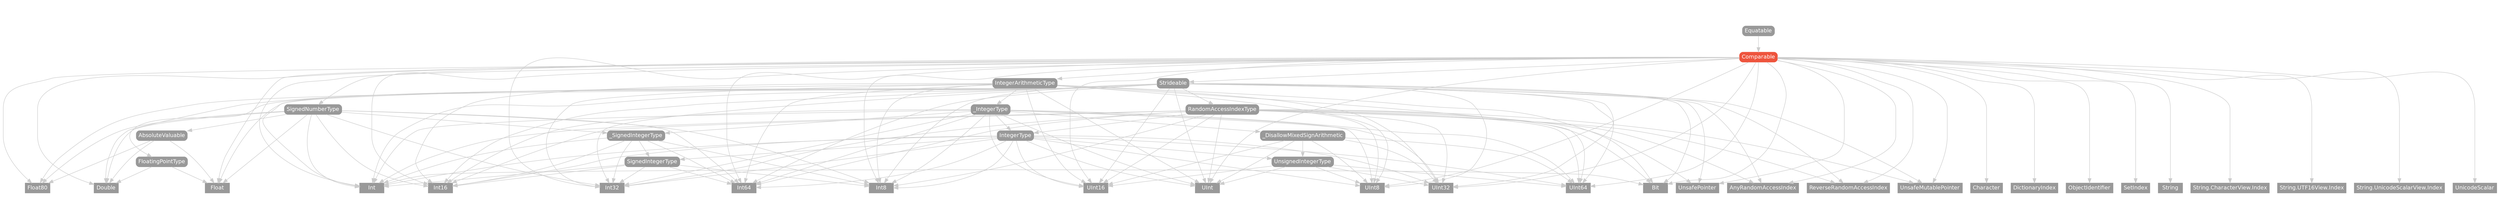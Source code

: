 strict digraph "Comparable - Type Hierarchy - SwiftDoc.org" {
    pad="0.1,0.8"
    node [shape=box, style="filled,rounded", color="#999999", fillcolor="#999999", fontcolor=white, fontname=Helvetica, fontnames="Helvetica,sansserif", fontsize=12, margin="0.07,0.05", height="0.3"]
    edge [color="#cccccc"]
    "AbsoluteValuable" [URL="/protocol/AbsoluteValuable/"]
    "AnyRandomAccessIndex" [URL="/type/AnyRandomAccessIndex/", style=filled]
    "Bit" [URL="/type/Bit/", style=filled]
    "Character" [URL="/type/Character/", style=filled]
    "Comparable" [URL="/protocol/Comparable/", style="filled,rounded", fillcolor="#ee543d", color="#ee543d"]
    "DictionaryIndex" [URL="/type/DictionaryIndex/", style=filled]
    "Double" [URL="/type/Double/", style=filled]
    "Equatable" [URL="/protocol/Equatable/"]
    "Float" [URL="/type/Float/", style=filled]
    "Float80" [URL="/type/Float80/", style=filled]
    "FloatingPointType" [URL="/protocol/FloatingPointType/"]
    "Int" [URL="/type/Int/", style=filled]
    "Int16" [URL="/type/Int16/", style=filled]
    "Int32" [URL="/type/Int32/", style=filled]
    "Int64" [URL="/type/Int64/", style=filled]
    "Int8" [URL="/type/Int8/", style=filled]
    "IntegerArithmeticType" [URL="/protocol/IntegerArithmeticType/"]
    "IntegerType" [URL="/protocol/IntegerType/"]
    "ObjectIdentifier" [URL="/type/ObjectIdentifier/", style=filled]
    "RandomAccessIndexType" [URL="/protocol/RandomAccessIndexType/"]
    "ReverseRandomAccessIndex" [URL="/type/ReverseRandomAccessIndex/", style=filled]
    "SetIndex" [URL="/type/SetIndex/", style=filled]
    "SignedIntegerType" [URL="/protocol/SignedIntegerType/"]
    "SignedNumberType" [URL="/protocol/SignedNumberType/"]
    "Strideable" [URL="/protocol/Strideable/"]
    "String" [URL="/type/String/", style=filled]
    "String.CharacterView.Index" [URL="/type/String.CharacterView.Index/", style=filled]
    "String.UTF16View.Index" [URL="/type/String.UTF16View.Index/", style=filled]
    "String.UnicodeScalarView.Index" [URL="/type/String.UnicodeScalarView.Index/", style=filled]
    "UInt" [URL="/type/UInt/", style=filled]
    "UInt16" [URL="/type/UInt16/", style=filled]
    "UInt32" [URL="/type/UInt32/", style=filled]
    "UInt64" [URL="/type/UInt64/", style=filled]
    "UInt8" [URL="/type/UInt8/", style=filled]
    "UnicodeScalar" [URL="/type/UnicodeScalar/", style=filled]
    "UnsafeMutablePointer" [URL="/type/UnsafeMutablePointer/", style=filled]
    "UnsafePointer" [URL="/type/UnsafePointer/", style=filled]
    "UnsignedIntegerType" [URL="/protocol/UnsignedIntegerType/"]
    "_DisallowMixedSignArithmetic" [URL="/protocol/_DisallowMixedSignArithmetic/"]
    "_IntegerType" [URL="/protocol/_IntegerType/"]
    "_SignedIntegerType" [URL="/protocol/_SignedIntegerType/"]    "Comparable" -> "AnyRandomAccessIndex"
    "Comparable" -> "Bit"
    "Comparable" -> "Character"
    "Comparable" -> "DictionaryIndex"
    "Comparable" -> "Double"
    "Comparable" -> "Float"
    "Comparable" -> "Float80"
    "Comparable" -> "Int"
    "Comparable" -> "Int16"
    "Comparable" -> "Int32"
    "Comparable" -> "Int64"
    "Comparable" -> "Int8"
    "Comparable" -> "IntegerArithmeticType"
    "Comparable" -> "ObjectIdentifier"
    "Comparable" -> "ReverseRandomAccessIndex"
    "Comparable" -> "SetIndex"
    "Comparable" -> "SignedNumberType"
    "Comparable" -> "Strideable"
    "Comparable" -> "String"
    "Comparable" -> "UInt"
    "Comparable" -> "UInt16"
    "Comparable" -> "UInt32"
    "Comparable" -> "UInt64"
    "Comparable" -> "UInt8"
    "Comparable" -> "UnicodeScalar"
    "Comparable" -> "UnsafeMutablePointer"
    "Comparable" -> "UnsafePointer"
    "Comparable" -> "String.CharacterView.Index"
    "Comparable" -> "String.UnicodeScalarView.Index"
    "Comparable" -> "String.UTF16View.Index"
    "Int" -> "Bit"
    "IntegerArithmeticType" -> "Bit"
    "IntegerArithmeticType" -> "Int"
    "IntegerArithmeticType" -> "Int16"
    "IntegerArithmeticType" -> "Int32"
    "IntegerArithmeticType" -> "Int64"
    "IntegerArithmeticType" -> "Int8"
    "IntegerArithmeticType" -> "UInt"
    "IntegerArithmeticType" -> "UInt16"
    "IntegerArithmeticType" -> "UInt32"
    "IntegerArithmeticType" -> "UInt64"
    "IntegerArithmeticType" -> "UInt8"
    "IntegerArithmeticType" -> "_IntegerType"
    "Int" -> "Bit"
    "_IntegerType" -> "Int"
    "_IntegerType" -> "Int16"
    "_IntegerType" -> "Int32"
    "_IntegerType" -> "Int64"
    "_IntegerType" -> "Int8"
    "_IntegerType" -> "IntegerType"
    "_IntegerType" -> "UInt"
    "_IntegerType" -> "UInt16"
    "_IntegerType" -> "UInt32"
    "_IntegerType" -> "UInt64"
    "_IntegerType" -> "UInt8"
    "_IntegerType" -> "_DisallowMixedSignArithmetic"
    "_IntegerType" -> "_SignedIntegerType"
    "Int" -> "Bit"
    "IntegerType" -> "Int"
    "IntegerType" -> "Int16"
    "IntegerType" -> "Int32"
    "IntegerType" -> "Int64"
    "IntegerType" -> "Int8"
    "IntegerType" -> "SignedIntegerType"
    "IntegerType" -> "UInt"
    "IntegerType" -> "UInt16"
    "IntegerType" -> "UInt32"
    "IntegerType" -> "UInt64"
    "IntegerType" -> "UInt8"
    "IntegerType" -> "UnsignedIntegerType"
    "Int" -> "Bit"
    "SignedIntegerType" -> "Int"
    "SignedIntegerType" -> "Int16"
    "SignedIntegerType" -> "Int32"
    "SignedIntegerType" -> "Int64"
    "SignedIntegerType" -> "Int8"
    "Int" -> "Bit"
    "UnsignedIntegerType" -> "UInt"
    "UnsignedIntegerType" -> "UInt16"
    "UnsignedIntegerType" -> "UInt32"
    "UnsignedIntegerType" -> "UInt64"
    "UnsignedIntegerType" -> "UInt8"
    "_DisallowMixedSignArithmetic" -> "UInt"
    "_DisallowMixedSignArithmetic" -> "UInt16"
    "_DisallowMixedSignArithmetic" -> "UInt32"
    "_DisallowMixedSignArithmetic" -> "UInt64"
    "_DisallowMixedSignArithmetic" -> "UInt8"
    "_DisallowMixedSignArithmetic" -> "UnsignedIntegerType"
    "UnsignedIntegerType" -> "UInt"
    "UnsignedIntegerType" -> "UInt16"
    "UnsignedIntegerType" -> "UInt32"
    "UnsignedIntegerType" -> "UInt64"
    "UnsignedIntegerType" -> "UInt8"
    "_SignedIntegerType" -> "Int"
    "_SignedIntegerType" -> "Int16"
    "_SignedIntegerType" -> "Int32"
    "_SignedIntegerType" -> "Int64"
    "_SignedIntegerType" -> "Int8"
    "_SignedIntegerType" -> "SignedIntegerType"
    "Int" -> "Bit"
    "SignedIntegerType" -> "Int"
    "SignedIntegerType" -> "Int16"
    "SignedIntegerType" -> "Int32"
    "SignedIntegerType" -> "Int64"
    "SignedIntegerType" -> "Int8"
    "Int" -> "Bit"
    "SignedNumberType" -> "AbsoluteValuable"
    "SignedNumberType" -> "Double"
    "SignedNumberType" -> "Float"
    "SignedNumberType" -> "Float80"
    "SignedNumberType" -> "Int"
    "SignedNumberType" -> "Int16"
    "SignedNumberType" -> "Int32"
    "SignedNumberType" -> "Int64"
    "SignedNumberType" -> "Int8"
    "SignedNumberType" -> "_SignedIntegerType"
    "AbsoluteValuable" -> "Double"
    "AbsoluteValuable" -> "Float"
    "AbsoluteValuable" -> "Float80"
    "Int" -> "Bit"
    "_SignedIntegerType" -> "Int"
    "_SignedIntegerType" -> "Int16"
    "_SignedIntegerType" -> "Int32"
    "_SignedIntegerType" -> "Int64"
    "_SignedIntegerType" -> "Int8"
    "_SignedIntegerType" -> "SignedIntegerType"
    "Int" -> "Bit"
    "SignedIntegerType" -> "Int"
    "SignedIntegerType" -> "Int16"
    "SignedIntegerType" -> "Int32"
    "SignedIntegerType" -> "Int64"
    "SignedIntegerType" -> "Int8"
    "Int" -> "Bit"
    "Strideable" -> "AnyRandomAccessIndex"
    "Strideable" -> "Bit"
    "Strideable" -> "Double"
    "Strideable" -> "Float"
    "Strideable" -> "Float80"
    "Strideable" -> "FloatingPointType"
    "Strideable" -> "Int"
    "Strideable" -> "Int16"
    "Strideable" -> "Int32"
    "Strideable" -> "Int64"
    "Strideable" -> "Int8"
    "Strideable" -> "RandomAccessIndexType"
    "Strideable" -> "ReverseRandomAccessIndex"
    "Strideable" -> "UInt"
    "Strideable" -> "UInt16"
    "Strideable" -> "UInt32"
    "Strideable" -> "UInt64"
    "Strideable" -> "UInt8"
    "Strideable" -> "UnsafeMutablePointer"
    "Strideable" -> "UnsafePointer"
    "FloatingPointType" -> "Double"
    "FloatingPointType" -> "Float"
    "Int" -> "Bit"
    "RandomAccessIndexType" -> "AnyRandomAccessIndex"
    "RandomAccessIndexType" -> "Bit"
    "RandomAccessIndexType" -> "Int"
    "RandomAccessIndexType" -> "Int16"
    "RandomAccessIndexType" -> "Int32"
    "RandomAccessIndexType" -> "Int64"
    "RandomAccessIndexType" -> "Int8"
    "RandomAccessIndexType" -> "IntegerType"
    "RandomAccessIndexType" -> "ReverseRandomAccessIndex"
    "RandomAccessIndexType" -> "UInt"
    "RandomAccessIndexType" -> "UInt16"
    "RandomAccessIndexType" -> "UInt32"
    "RandomAccessIndexType" -> "UInt64"
    "RandomAccessIndexType" -> "UInt8"
    "RandomAccessIndexType" -> "UnsafeMutablePointer"
    "RandomAccessIndexType" -> "UnsafePointer"
    "Int" -> "Bit"
    "IntegerType" -> "Int"
    "IntegerType" -> "Int16"
    "IntegerType" -> "Int32"
    "IntegerType" -> "Int64"
    "IntegerType" -> "Int8"
    "IntegerType" -> "SignedIntegerType"
    "IntegerType" -> "UInt"
    "IntegerType" -> "UInt16"
    "IntegerType" -> "UInt32"
    "IntegerType" -> "UInt64"
    "IntegerType" -> "UInt8"
    "IntegerType" -> "UnsignedIntegerType"
    "Int" -> "Bit"
    "SignedIntegerType" -> "Int"
    "SignedIntegerType" -> "Int16"
    "SignedIntegerType" -> "Int32"
    "SignedIntegerType" -> "Int64"
    "SignedIntegerType" -> "Int8"
    "Int" -> "Bit"
    "UnsignedIntegerType" -> "UInt"
    "UnsignedIntegerType" -> "UInt16"
    "UnsignedIntegerType" -> "UInt32"
    "UnsignedIntegerType" -> "UInt64"
    "UnsignedIntegerType" -> "UInt8"
    "Equatable" -> "Comparable"
    subgraph Types {
        rank = max; "AnyRandomAccessIndex"; "Bit"; "Character"; "DictionaryIndex"; "Double"; "Float"; "Float80"; "Int"; "Int16"; "Int32"; "Int64"; "Int8"; "ObjectIdentifier"; "ReverseRandomAccessIndex"; "SetIndex"; "String"; "UInt"; "UInt16"; "UInt32"; "UInt64"; "UInt8"; "UnicodeScalar"; "UnsafeMutablePointer"; "UnsafePointer"; "String.CharacterView.Index"; "String.UnicodeScalarView.Index"; "String.UTF16View.Index";
    }
}